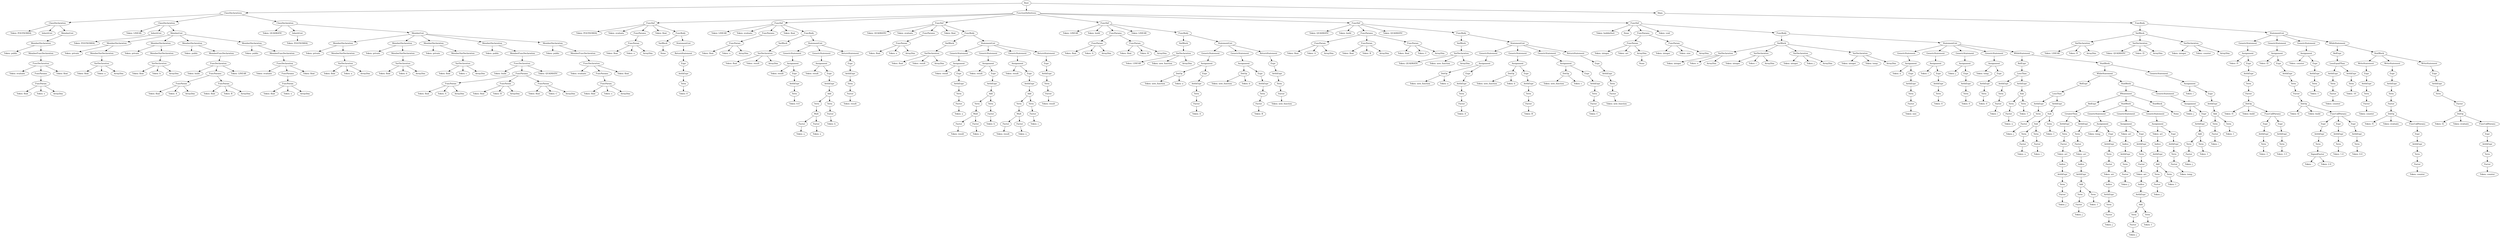 digraph AST {
"Root_0" [label="Root"];"Root_0" -> "ClassDeclarations_0";
"Root_0" -> "FunctionDefinitions_0";
"Root_0" -> "Main_0";
"ClassDeclarations_0" [label="ClassDeclarations"];"ClassDeclarations_0" -> "ClassDeclaration_0";
"ClassDeclarations_0" -> "ClassDeclaration_1";
"ClassDeclarations_0" -> "ClassDeclaration_2";
"FunctionDefinitions_0" [label="FunctionDefinitions"];"FunctionDefinitions_0" -> "FuncDef_0";
"FunctionDefinitions_0" -> "FuncDef_1";
"FunctionDefinitions_0" -> "FuncDef_2";
"FunctionDefinitions_0" -> "FuncDef_3";
"FunctionDefinitions_0" -> "FuncDef_4";
"FunctionDefinitions_0" -> "FuncDef_5";
"Main_0" [label="Main"];"Main_0" -> "FuncBody_0";
"ClassDeclaration_0" [label="ClassDeclaration"];"ClassDeclaration_0" -> "Token: POLYNOMIAL_0";
"ClassDeclaration_0" -> "InheritList_0";
"ClassDeclaration_0" -> "MemberList_0";
"ClassDeclaration_1" [label="ClassDeclaration"];"ClassDeclaration_1" -> "Token: LINEAR_0";
"ClassDeclaration_1" -> "InheritList_1";
"ClassDeclaration_1" -> "MemberList_1";
"ClassDeclaration_2" [label="ClassDeclaration"];"ClassDeclaration_2" -> "Token: QUADRATIC_0";
"ClassDeclaration_2" -> "InheritList_2";
"ClassDeclaration_2" -> "MemberList_2";
"FuncDef_0" [label="FuncDef"];"FuncDef_0" -> "Token: POLYNOMIAL_1";
"FuncDef_0" -> "Token: evaluate_0";
"FuncDef_0" -> "FuncParams_0";
"FuncDef_0" -> "Token: float_0";
"FuncDef_0" -> "FuncBody_1";
"FuncDef_1" [label="FuncDef"];"FuncDef_1" -> "Token: LINEAR_1";
"FuncDef_1" -> "Token: evaluate_1";
"FuncDef_1" -> "FuncParams_1";
"FuncDef_1" -> "Token: float_1";
"FuncDef_1" -> "FuncBody_2";
"FuncDef_2" [label="FuncDef"];"FuncDef_2" -> "Token: QUADRATIC_1";
"FuncDef_2" -> "Token: evaluate_2";
"FuncDef_2" -> "FuncParams_2";
"FuncDef_2" -> "Token: float_2";
"FuncDef_2" -> "FuncBody_3";
"FuncDef_3" [label="FuncDef"];"FuncDef_3" -> "Token: LINEAR_2";
"FuncDef_3" -> "Token: build_0";
"FuncDef_3" -> "FuncParams_3";
"FuncDef_3" -> "Token: LINEAR_3";
"FuncDef_3" -> "FuncBody_4";
"FuncDef_4" [label="FuncDef"];"FuncDef_4" -> "Token: QUADRATIC_2";
"FuncDef_4" -> "Token: build_1";
"FuncDef_4" -> "FuncParams_4";
"FuncDef_4" -> "Token: QUADRATIC_3";
"FuncDef_4" -> "FuncBody_5";
"FuncDef_5" [label="FuncDef"];"FuncDef_5" -> "Token: bubbleSort_0";
"FuncDef_5" -> "None_0";
"FuncDef_5" -> "FuncParams_5";
"FuncDef_5" -> "Token: void_0";
"FuncDef_5" -> "FuncBody_6";
"FuncBody_0" [label="FuncBody"];"FuncBody_0" -> "VarBlock_0";
"FuncBody_0" -> "StatementList_0";
"Token: POLYNOMIAL_0" [label="Token: POLYNOMIAL"];"InheritList_0" [label="InheritList"];"MemberList_0" [label="MemberList"];"MemberList_0" -> "MemberDeclaration_0";
"Token: LINEAR_0" [label="Token: LINEAR"];"InheritList_1" [label="InheritList"];"InheritList_1" -> "Token: POLYNOMIAL_2";
"MemberList_1" [label="MemberList"];"MemberList_1" -> "MemberDeclaration_1";
"MemberList_1" -> "MemberDeclaration_2";
"MemberList_1" -> "MemberDeclaration_3";
"MemberList_1" -> "MemberDeclaration_4";
"Token: QUADRATIC_0" [label="Token: QUADRATIC"];"InheritList_2" [label="InheritList"];"InheritList_2" -> "Token: POLYNOMIAL_3";
"MemberList_2" [label="MemberList"];"MemberList_2" -> "MemberDeclaration_5";
"MemberList_2" -> "MemberDeclaration_6";
"MemberList_2" -> "MemberDeclaration_7";
"MemberList_2" -> "MemberDeclaration_8";
"MemberList_2" -> "MemberDeclaration_9";
"Token: POLYNOMIAL_1" [label="Token: POLYNOMIAL"];"Token: evaluate_0" [label="Token: evaluate"];"FuncParams_0" [label="FuncParams"];"FuncParams_0" -> "FuncParam_0";
"Token: float_0" [label="Token: float"];"FuncBody_1" [label="FuncBody"];"FuncBody_1" -> "VarBlock_1";
"FuncBody_1" -> "StatementList_1";
"Token: LINEAR_1" [label="Token: LINEAR"];"Token: evaluate_1" [label="Token: evaluate"];"FuncParams_1" [label="FuncParams"];"FuncParams_1" -> "FuncParam_1";
"Token: float_1" [label="Token: float"];"FuncBody_2" [label="FuncBody"];"FuncBody_2" -> "VarBlock_2";
"FuncBody_2" -> "StatementList_2";
"Token: QUADRATIC_1" [label="Token: QUADRATIC"];"Token: evaluate_2" [label="Token: evaluate"];"FuncParams_2" [label="FuncParams"];"FuncParams_2" -> "FuncParam_2";
"Token: float_2" [label="Token: float"];"FuncBody_3" [label="FuncBody"];"FuncBody_3" -> "VarBlock_3";
"FuncBody_3" -> "StatementList_3";
"Token: LINEAR_2" [label="Token: LINEAR"];"Token: build_0" [label="Token: build"];"FuncParams_3" [label="FuncParams"];"FuncParams_3" -> "FuncParam_3";
"FuncParams_3" -> "FuncParam_4";
"Token: LINEAR_3" [label="Token: LINEAR"];"FuncBody_4" [label="FuncBody"];"FuncBody_4" -> "VarBlock_4";
"FuncBody_4" -> "StatementList_4";
"Token: QUADRATIC_2" [label="Token: QUADRATIC"];"Token: build_1" [label="Token: build"];"FuncParams_4" [label="FuncParams"];"FuncParams_4" -> "FuncParam_5";
"FuncParams_4" -> "FuncParam_6";
"FuncParams_4" -> "FuncParam_7";
"Token: QUADRATIC_3" [label="Token: QUADRATIC"];"FuncBody_5" [label="FuncBody"];"FuncBody_5" -> "VarBlock_5";
"FuncBody_5" -> "StatementList_5";
"Token: bubbleSort_0" [label="Token: bubbleSort"];"None_0" [label="None"];"FuncParams_5" [label="FuncParams"];"FuncParams_5" -> "FuncParam_8";
"FuncParams_5" -> "FuncParam_9";
"Token: void_0" [label="Token: void"];"FuncBody_6" [label="FuncBody"];"FuncBody_6" -> "VarBlock_6";
"FuncBody_6" -> "StatementList_6";
"VarBlock_0" [label="VarBlock"];"VarBlock_0" -> "VarDeclaration_0";
"VarBlock_0" -> "VarDeclaration_1";
"VarBlock_0" -> "VarDeclaration_2";
"StatementList_0" [label="StatementList"];"StatementList_0" -> "GenericStatement_0";
"StatementList_0" -> "GenericStatement_1";
"StatementList_0" -> "GenericStatement_2";
"StatementList_0" -> "WhileStatement_0";
"MemberDeclaration_0" [label="MemberDeclaration"];"MemberDeclaration_0" -> "Token: public_0";
"MemberDeclaration_0" -> "MemberFuncDeclaration_0";
"Token: POLYNOMIAL_2" [label="Token: POLYNOMIAL"];"MemberDeclaration_1" [label="MemberDeclaration"];"MemberDeclaration_1" -> "Token: private_0";
"MemberDeclaration_1" -> "MemberVarDeclaration_0";
"MemberDeclaration_2" [label="MemberDeclaration"];"MemberDeclaration_2" -> "Token: private_1";
"MemberDeclaration_2" -> "MemberVarDeclaration_1";
"MemberDeclaration_3" [label="MemberDeclaration"];"MemberDeclaration_3" -> "Token: public_1";
"MemberDeclaration_3" -> "MemberFuncDeclaration_1";
"MemberDeclaration_4" [label="MemberDeclaration"];"MemberDeclaration_4" -> "Token: public_2";
"MemberDeclaration_4" -> "MemberFuncDeclaration_2";
"Token: POLYNOMIAL_3" [label="Token: POLYNOMIAL"];"MemberDeclaration_5" [label="MemberDeclaration"];"MemberDeclaration_5" -> "Token: private_2";
"MemberDeclaration_5" -> "MemberVarDeclaration_2";
"MemberDeclaration_6" [label="MemberDeclaration"];"MemberDeclaration_6" -> "Token: private_3";
"MemberDeclaration_6" -> "MemberVarDeclaration_3";
"MemberDeclaration_7" [label="MemberDeclaration"];"MemberDeclaration_7" -> "Token: private_4";
"MemberDeclaration_7" -> "MemberVarDeclaration_4";
"MemberDeclaration_8" [label="MemberDeclaration"];"MemberDeclaration_8" -> "Token: public_3";
"MemberDeclaration_8" -> "MemberFuncDeclaration_3";
"MemberDeclaration_9" [label="MemberDeclaration"];"MemberDeclaration_9" -> "Token: public_4";
"MemberDeclaration_9" -> "MemberFuncDeclaration_4";
"FuncParam_0" [label="FuncParam"];"FuncParam_0" -> "Token: float_3";
"FuncParam_0" -> "Token: x_0";
"FuncParam_0" -> "ArrayDim_0";
"VarBlock_1" [label="VarBlock"];"VarBlock_1" -> "None_1";
"StatementList_1" [label="StatementList"];"StatementList_1" -> "ReturnStatement_0";
"FuncParam_1" [label="FuncParam"];"FuncParam_1" -> "Token: float_4";
"FuncParam_1" -> "Token: x_1";
"FuncParam_1" -> "ArrayDim_1";
"VarBlock_2" [label="VarBlock"];"VarBlock_2" -> "VarDeclaration_3";
"StatementList_2" [label="StatementList"];"StatementList_2" -> "GenericStatement_3";
"StatementList_2" -> "GenericStatement_4";
"StatementList_2" -> "ReturnStatement_1";
"FuncParam_2" [label="FuncParam"];"FuncParam_2" -> "Token: float_5";
"FuncParam_2" -> "Token: x_2";
"FuncParam_2" -> "ArrayDim_2";
"VarBlock_3" [label="VarBlock"];"VarBlock_3" -> "VarDeclaration_4";
"StatementList_3" [label="StatementList"];"StatementList_3" -> "GenericStatement_5";
"StatementList_3" -> "GenericStatement_6";
"StatementList_3" -> "GenericStatement_7";
"StatementList_3" -> "ReturnStatement_2";
"FuncParam_3" [label="FuncParam"];"FuncParam_3" -> "Token: float_6";
"FuncParam_3" -> "Token: A_0";
"FuncParam_3" -> "ArrayDim_3";
"FuncParam_4" [label="FuncParam"];"FuncParam_4" -> "Token: float_7";
"FuncParam_4" -> "Token: B_0";
"FuncParam_4" -> "ArrayDim_4";
"VarBlock_4" [label="VarBlock"];"VarBlock_4" -> "VarDeclaration_5";
"StatementList_4" [label="StatementList"];"StatementList_4" -> "GenericStatement_8";
"StatementList_4" -> "GenericStatement_9";
"StatementList_4" -> "ReturnStatement_3";
"FuncParam_5" [label="FuncParam"];"FuncParam_5" -> "Token: float_8";
"FuncParam_5" -> "Token: A_1";
"FuncParam_5" -> "ArrayDim_5";
"FuncParam_6" [label="FuncParam"];"FuncParam_6" -> "Token: float_9";
"FuncParam_6" -> "Token: B_1";
"FuncParam_6" -> "ArrayDim_6";
"FuncParam_7" [label="FuncParam"];"FuncParam_7" -> "Token: float_10";
"FuncParam_7" -> "Token: C_0";
"FuncParam_7" -> "ArrayDim_7";
"VarBlock_5" [label="VarBlock"];"VarBlock_5" -> "VarDeclaration_6";
"StatementList_5" [label="StatementList"];"StatementList_5" -> "GenericStatement_10";
"StatementList_5" -> "GenericStatement_11";
"StatementList_5" -> "GenericStatement_12";
"StatementList_5" -> "ReturnStatement_4";
"FuncParam_8" [label="FuncParam"];"FuncParam_8" -> "Token: integer_0";
"FuncParam_8" -> "Token: arr_0";
"FuncParam_8" -> "ArrayDim_8";
"FuncParam_9" [label="FuncParam"];"FuncParam_9" -> "Token: integer_1";
"FuncParam_9" -> "Token: size_0";
"FuncParam_9" -> "ArrayDim_9";
"VarBlock_6" [label="VarBlock"];"VarBlock_6" -> "VarDeclaration_7";
"VarBlock_6" -> "VarDeclaration_8";
"VarBlock_6" -> "VarDeclaration_9";
"VarBlock_6" -> "VarDeclaration_10";
"StatementList_6" [label="StatementList"];"StatementList_6" -> "GenericStatement_13";
"StatementList_6" -> "GenericStatement_14";
"StatementList_6" -> "GenericStatement_15";
"StatementList_6" -> "GenericStatement_16";
"StatementList_6" -> "WhileStatement_1";
"VarDeclaration_0" [label="VarDeclaration"];"VarDeclaration_0" -> "Token: LINEAR_4";
"VarDeclaration_0" -> "Token: f1_0";
"VarDeclaration_0" -> "ArrayDim_10";
"VarDeclaration_1" [label="VarDeclaration"];"VarDeclaration_1" -> "Token: QUADRATIC_4";
"VarDeclaration_1" -> "Token: f2_0";
"VarDeclaration_1" -> "ArrayDim_11";
"VarDeclaration_2" [label="VarDeclaration"];"VarDeclaration_2" -> "Token: integer_2";
"VarDeclaration_2" -> "Token: counter_0";
"VarDeclaration_2" -> "ArrayDim_12";
"GenericStatement_0" [label="GenericStatement"];"GenericStatement_0" -> "Assignment_0";
"GenericStatement_1" [label="GenericStatement"];"GenericStatement_1" -> "Assignment_1";
"GenericStatement_2" [label="GenericStatement"];"GenericStatement_2" -> "Assignment_2";
"WhileStatement_0" [label="WhileStatement"];"WhileStatement_0" -> "RelExpr_0";
"WhileStatement_0" -> "StatBlock_0";
"Token: public_0" [label="Token: public"];"MemberFuncDeclaration_0" [label="MemberFuncDeclaration"];"MemberFuncDeclaration_0" -> "FuncDeclaration_0";
"Token: private_0" [label="Token: private"];"MemberVarDeclaration_0" [label="MemberVarDeclaration"];"MemberVarDeclaration_0" -> "VarDeclaration_11";
"Token: private_1" [label="Token: private"];"MemberVarDeclaration_1" [label="MemberVarDeclaration"];"MemberVarDeclaration_1" -> "VarDeclaration_12";
"Token: public_1" [label="Token: public"];"MemberFuncDeclaration_1" [label="MemberFuncDeclaration"];"MemberFuncDeclaration_1" -> "FuncDeclaration_1";
"Token: public_2" [label="Token: public"];"MemberFuncDeclaration_2" [label="MemberFuncDeclaration"];"MemberFuncDeclaration_2" -> "FuncDeclaration_2";
"Token: private_2" [label="Token: private"];"MemberVarDeclaration_2" [label="MemberVarDeclaration"];"MemberVarDeclaration_2" -> "VarDeclaration_13";
"Token: private_3" [label="Token: private"];"MemberVarDeclaration_3" [label="MemberVarDeclaration"];"MemberVarDeclaration_3" -> "VarDeclaration_14";
"Token: private_4" [label="Token: private"];"MemberVarDeclaration_4" [label="MemberVarDeclaration"];"MemberVarDeclaration_4" -> "VarDeclaration_15";
"Token: public_3" [label="Token: public"];"MemberFuncDeclaration_3" [label="MemberFuncDeclaration"];"MemberFuncDeclaration_3" -> "FuncDeclaration_3";
"Token: public_4" [label="Token: public"];"MemberFuncDeclaration_4" [label="MemberFuncDeclaration"];"MemberFuncDeclaration_4" -> "FuncDeclaration_4";
"Token: float_3" [label="Token: float"];"Token: x_0" [label="Token: x"];"ArrayDim_0" [label="ArrayDim"];"None_1" [label="None"];"ReturnStatement_0" [label="ReturnStatement"];"ReturnStatement_0" -> "Expr_0";
"Token: float_4" [label="Token: float"];"Token: x_1" [label="Token: x"];"ArrayDim_1" [label="ArrayDim"];"VarDeclaration_3" [label="VarDeclaration"];"VarDeclaration_3" -> "Token: float_11";
"VarDeclaration_3" -> "Token: result_0";
"VarDeclaration_3" -> "ArrayDim_13";
"GenericStatement_3" [label="GenericStatement"];"GenericStatement_3" -> "Assignment_3";
"GenericStatement_4" [label="GenericStatement"];"GenericStatement_4" -> "Assignment_4";
"ReturnStatement_1" [label="ReturnStatement"];"ReturnStatement_1" -> "Expr_1";
"Token: float_5" [label="Token: float"];"Token: x_2" [label="Token: x"];"ArrayDim_2" [label="ArrayDim"];"VarDeclaration_4" [label="VarDeclaration"];"VarDeclaration_4" -> "Token: float_12";
"VarDeclaration_4" -> "Token: result_1";
"VarDeclaration_4" -> "ArrayDim_14";
"GenericStatement_5" [label="GenericStatement"];"GenericStatement_5" -> "Assignment_5";
"GenericStatement_6" [label="GenericStatement"];"GenericStatement_6" -> "Assignment_6";
"GenericStatement_7" [label="GenericStatement"];"GenericStatement_7" -> "Assignment_7";
"ReturnStatement_2" [label="ReturnStatement"];"ReturnStatement_2" -> "Expr_2";
"Token: float_6" [label="Token: float"];"Token: A_0" [label="Token: A"];"ArrayDim_3" [label="ArrayDim"];"Token: float_7" [label="Token: float"];"Token: B_0" [label="Token: B"];"ArrayDim_4" [label="ArrayDim"];"VarDeclaration_5" [label="VarDeclaration"];"VarDeclaration_5" -> "Token: LINEAR_5";
"VarDeclaration_5" -> "Token: new_function_0";
"VarDeclaration_5" -> "ArrayDim_15";
"GenericStatement_8" [label="GenericStatement"];"GenericStatement_8" -> "Assignment_8";
"GenericStatement_9" [label="GenericStatement"];"GenericStatement_9" -> "Assignment_9";
"ReturnStatement_3" [label="ReturnStatement"];"ReturnStatement_3" -> "Expr_3";
"Token: float_8" [label="Token: float"];"Token: A_1" [label="Token: A"];"ArrayDim_5" [label="ArrayDim"];"Token: float_9" [label="Token: float"];"Token: B_1" [label="Token: B"];"ArrayDim_6" [label="ArrayDim"];"Token: float_10" [label="Token: float"];"Token: C_0" [label="Token: C"];"ArrayDim_7" [label="ArrayDim"];"VarDeclaration_6" [label="VarDeclaration"];"VarDeclaration_6" -> "Token: QUADRATIC_5";
"VarDeclaration_6" -> "Token: new_function_1";
"VarDeclaration_6" -> "ArrayDim_16";
"GenericStatement_10" [label="GenericStatement"];"GenericStatement_10" -> "Assignment_10";
"GenericStatement_11" [label="GenericStatement"];"GenericStatement_11" -> "Assignment_11";
"GenericStatement_12" [label="GenericStatement"];"GenericStatement_12" -> "Assignment_12";
"ReturnStatement_4" [label="ReturnStatement"];"ReturnStatement_4" -> "Expr_4";
"Token: integer_0" [label="Token: integer"];"Token: arr_0" [label="Token: arr"];"ArrayDim_8" [label="ArrayDim"];"ArrayDim_8" -> "None_2";
"Token: integer_1" [label="Token: integer"];"Token: size_0" [label="Token: size"];"ArrayDim_9" [label="ArrayDim"];"VarDeclaration_7" [label="VarDeclaration"];"VarDeclaration_7" -> "Token: integer_3";
"VarDeclaration_7" -> "Token: n_0";
"VarDeclaration_7" -> "ArrayDim_17";
"VarDeclaration_8" [label="VarDeclaration"];"VarDeclaration_8" -> "Token: integer_4";
"VarDeclaration_8" -> "Token: i_0";
"VarDeclaration_8" -> "ArrayDim_18";
"VarDeclaration_9" [label="VarDeclaration"];"VarDeclaration_9" -> "Token: integer_5";
"VarDeclaration_9" -> "Token: j_0";
"VarDeclaration_9" -> "ArrayDim_19";
"VarDeclaration_10" [label="VarDeclaration"];"VarDeclaration_10" -> "Token: integer_6";
"VarDeclaration_10" -> "Token: temp_0";
"VarDeclaration_10" -> "ArrayDim_20";
"GenericStatement_13" [label="GenericStatement"];"GenericStatement_13" -> "Assignment_13";
"GenericStatement_14" [label="GenericStatement"];"GenericStatement_14" -> "Assignment_14";
"GenericStatement_15" [label="GenericStatement"];"GenericStatement_15" -> "Assignment_15";
"GenericStatement_16" [label="GenericStatement"];"GenericStatement_16" -> "Assignment_16";
"WhileStatement_1" [label="WhileStatement"];"WhileStatement_1" -> "RelExpr_1";
"WhileStatement_1" -> "StatBlock_1";
"Token: LINEAR_4" [label="Token: LINEAR"];"Token: f1_0" [label="Token: f1"];"ArrayDim_10" [label="ArrayDim"];"Token: QUADRATIC_4" [label="Token: QUADRATIC"];"Token: f2_0" [label="Token: f2"];"ArrayDim_11" [label="ArrayDim"];"Token: integer_2" [label="Token: integer"];"Token: counter_0" [label="Token: counter"];"ArrayDim_12" [label="ArrayDim"];"Assignment_0" [label="Assignment"];"Assignment_0" -> "Token: f1_1";
"Assignment_0" -> "Expr_5";
"Assignment_1" [label="Assignment"];"Assignment_1" -> "Token: f2_1";
"Assignment_1" -> "Expr_6";
"Assignment_2" [label="Assignment"];"Assignment_2" -> "Token: counter_1";
"Assignment_2" -> "Expr_7";
"RelExpr_0" [label="RelExpr"];"RelExpr_0" -> "LessEqualThan_0";
"StatBlock_0" [label="StatBlock"];"StatBlock_0" -> "WriteStatement_0";
"StatBlock_0" -> "WriteStatement_1";
"StatBlock_0" -> "WriteStatement_2";
"FuncDeclaration_0" [label="FuncDeclaration"];"FuncDeclaration_0" -> "Token: evaluate_3";
"FuncDeclaration_0" -> "FuncParams_6";
"FuncDeclaration_0" -> "Token: float_13";
"VarDeclaration_11" [label="VarDeclaration"];"VarDeclaration_11" -> "Token: float_14";
"VarDeclaration_11" -> "Token: a_0";
"VarDeclaration_11" -> "ArrayDim_21";
"VarDeclaration_12" [label="VarDeclaration"];"VarDeclaration_12" -> "Token: float_15";
"VarDeclaration_12" -> "Token: b_0";
"VarDeclaration_12" -> "ArrayDim_22";
"FuncDeclaration_1" [label="FuncDeclaration"];"FuncDeclaration_1" -> "Token: build_2";
"FuncDeclaration_1" -> "FuncParams_7";
"FuncDeclaration_1" -> "Token: LINEAR_6";
"FuncDeclaration_2" [label="FuncDeclaration"];"FuncDeclaration_2" -> "Token: evaluate_4";
"FuncDeclaration_2" -> "FuncParams_8";
"FuncDeclaration_2" -> "Token: float_16";
"VarDeclaration_13" [label="VarDeclaration"];"VarDeclaration_13" -> "Token: float_17";
"VarDeclaration_13" -> "Token: a_1";
"VarDeclaration_13" -> "ArrayDim_23";
"VarDeclaration_14" [label="VarDeclaration"];"VarDeclaration_14" -> "Token: float_18";
"VarDeclaration_14" -> "Token: b_1";
"VarDeclaration_14" -> "ArrayDim_24";
"VarDeclaration_15" [label="VarDeclaration"];"VarDeclaration_15" -> "Token: float_19";
"VarDeclaration_15" -> "Token: c_0";
"VarDeclaration_15" -> "ArrayDim_25";
"FuncDeclaration_3" [label="FuncDeclaration"];"FuncDeclaration_3" -> "Token: build_3";
"FuncDeclaration_3" -> "FuncParams_9";
"FuncDeclaration_3" -> "Token: QUADRATIC_6";
"FuncDeclaration_4" [label="FuncDeclaration"];"FuncDeclaration_4" -> "Token: evaluate_5";
"FuncDeclaration_4" -> "FuncParams_10";
"FuncDeclaration_4" -> "Token: float_20";
"Expr_0" [label="Expr"];"Expr_0" -> "ArithExpr_0";
"Token: float_11" [label="Token: float"];"Token: result_0" [label="Token: result"];"ArrayDim_13" [label="ArrayDim"];"Assignment_3" [label="Assignment"];"Assignment_3" -> "Token: result_2";
"Assignment_3" -> "Expr_8";
"Assignment_4" [label="Assignment"];"Assignment_4" -> "Token: result_3";
"Assignment_4" -> "Expr_9";
"Expr_1" [label="Expr"];"Expr_1" -> "ArithExpr_1";
"Token: float_12" [label="Token: float"];"Token: result_1" [label="Token: result"];"ArrayDim_14" [label="ArrayDim"];"Assignment_5" [label="Assignment"];"Assignment_5" -> "Token: result_4";
"Assignment_5" -> "Expr_10";
"Assignment_6" [label="Assignment"];"Assignment_6" -> "Token: result_5";
"Assignment_6" -> "Expr_11";
"Assignment_7" [label="Assignment"];"Assignment_7" -> "Token: result_6";
"Assignment_7" -> "Expr_12";
"Expr_2" [label="Expr"];"Expr_2" -> "ArithExpr_2";
"Token: LINEAR_5" [label="Token: LINEAR"];"Token: new_function_0" [label="Token: new_function"];"ArrayDim_15" [label="ArrayDim"];"Assignment_8" [label="Assignment"];"Assignment_8" -> "DotOp_0";
"Assignment_8" -> "Expr_13";
"Assignment_9" [label="Assignment"];"Assignment_9" -> "DotOp_1";
"Assignment_9" -> "Expr_14";
"Expr_3" [label="Expr"];"Expr_3" -> "ArithExpr_3";
"Token: QUADRATIC_5" [label="Token: QUADRATIC"];"Token: new_function_1" [label="Token: new_function"];"ArrayDim_16" [label="ArrayDim"];"Assignment_10" [label="Assignment"];"Assignment_10" -> "DotOp_2";
"Assignment_10" -> "Expr_15";
"Assignment_11" [label="Assignment"];"Assignment_11" -> "DotOp_3";
"Assignment_11" -> "Expr_16";
"Assignment_12" [label="Assignment"];"Assignment_12" -> "DotOp_4";
"Assignment_12" -> "Expr_17";
"Expr_4" [label="Expr"];"Expr_4" -> "ArithExpr_4";
"None_2" [label="None"];"Token: integer_3" [label="Token: integer"];"Token: n_0" [label="Token: n"];"ArrayDim_17" [label="ArrayDim"];"Token: integer_4" [label="Token: integer"];"Token: i_0" [label="Token: i"];"ArrayDim_18" [label="ArrayDim"];"Token: integer_5" [label="Token: integer"];"Token: j_0" [label="Token: j"];"ArrayDim_19" [label="ArrayDim"];"Token: integer_6" [label="Token: integer"];"Token: temp_0" [label="Token: temp"];"ArrayDim_20" [label="ArrayDim"];"Assignment_13" [label="Assignment"];"Assignment_13" -> "Token: n_1";
"Assignment_13" -> "Expr_18";
"Assignment_14" [label="Assignment"];"Assignment_14" -> "Token: i_1";
"Assignment_14" -> "Expr_19";
"Assignment_15" [label="Assignment"];"Assignment_15" -> "Token: j_1";
"Assignment_15" -> "Expr_20";
"Assignment_16" [label="Assignment"];"Assignment_16" -> "Token: temp_1";
"Assignment_16" -> "Expr_21";
"RelExpr_1" [label="RelExpr"];"RelExpr_1" -> "LessThan_0";
"StatBlock_1" [label="StatBlock"];"StatBlock_1" -> "WhileStatement_2";
"StatBlock_1" -> "GenericStatement_17";
"Token: f1_1" [label="Token: f1"];"Expr_5" [label="Expr"];"Expr_5" -> "ArithExpr_5";
"Token: f2_1" [label="Token: f2"];"Expr_6" [label="Expr"];"Expr_6" -> "ArithExpr_6";
"Token: counter_1" [label="Token: counter"];"Expr_7" [label="Expr"];"Expr_7" -> "ArithExpr_7";
"LessEqualThan_0" [label="LessEqualThan"];"LessEqualThan_0" -> "ArithExpr_8";
"LessEqualThan_0" -> "ArithExpr_9";
"WriteStatement_0" [label="WriteStatement"];"WriteStatement_0" -> "Expr_22";
"WriteStatement_1" [label="WriteStatement"];"WriteStatement_1" -> "Expr_23";
"WriteStatement_2" [label="WriteStatement"];"WriteStatement_2" -> "Expr_24";
"Token: evaluate_3" [label="Token: evaluate"];"FuncParams_6" [label="FuncParams"];"FuncParams_6" -> "FuncParam_10";
"Token: float_13" [label="Token: float"];"Token: float_14" [label="Token: float"];"Token: a_0" [label="Token: a"];"ArrayDim_21" [label="ArrayDim"];"Token: float_15" [label="Token: float"];"Token: b_0" [label="Token: b"];"ArrayDim_22" [label="ArrayDim"];"Token: build_2" [label="Token: build"];"FuncParams_7" [label="FuncParams"];"FuncParams_7" -> "FuncParam_11";
"FuncParams_7" -> "FuncParam_12";
"Token: LINEAR_6" [label="Token: LINEAR"];"Token: evaluate_4" [label="Token: evaluate"];"FuncParams_8" [label="FuncParams"];"FuncParams_8" -> "FuncParam_13";
"Token: float_16" [label="Token: float"];"Token: float_17" [label="Token: float"];"Token: a_1" [label="Token: a"];"ArrayDim_23" [label="ArrayDim"];"Token: float_18" [label="Token: float"];"Token: b_1" [label="Token: b"];"ArrayDim_24" [label="ArrayDim"];"Token: float_19" [label="Token: float"];"Token: c_0" [label="Token: c"];"ArrayDim_25" [label="ArrayDim"];"Token: build_3" [label="Token: build"];"FuncParams_9" [label="FuncParams"];"FuncParams_9" -> "FuncParam_14";
"FuncParams_9" -> "FuncParam_15";
"FuncParams_9" -> "FuncParam_16";
"Token: QUADRATIC_6" [label="Token: QUADRATIC"];"Token: evaluate_5" [label="Token: evaluate"];"FuncParams_10" [label="FuncParams"];"FuncParams_10" -> "FuncParam_17";
"Token: float_20" [label="Token: float"];"ArithExpr_0" [label="ArithExpr"];"ArithExpr_0" -> "Term_0";
"Token: result_2" [label="Token: result"];"Expr_8" [label="Expr"];"Expr_8" -> "ArithExpr_10";
"Token: result_3" [label="Token: result"];"Expr_9" [label="Expr"];"Expr_9" -> "ArithExpr_11";
"ArithExpr_1" [label="ArithExpr"];"ArithExpr_1" -> "Term_1";
"Token: result_4" [label="Token: result"];"Expr_10" [label="Expr"];"Expr_10" -> "ArithExpr_12";
"Token: result_5" [label="Token: result"];"Expr_11" [label="Expr"];"Expr_11" -> "ArithExpr_13";
"Token: result_6" [label="Token: result"];"Expr_12" [label="Expr"];"Expr_12" -> "ArithExpr_14";
"ArithExpr_2" [label="ArithExpr"];"ArithExpr_2" -> "Term_2";
"DotOp_0" [label="DotOp"];"DotOp_0" -> "Token: new_function_2";
"DotOp_0" -> "Token: a_2";
"Expr_13" [label="Expr"];"Expr_13" -> "ArithExpr_15";
"DotOp_1" [label="DotOp"];"DotOp_1" -> "Token: new_function_3";
"DotOp_1" -> "Token: b_2";
"Expr_14" [label="Expr"];"Expr_14" -> "ArithExpr_16";
"ArithExpr_3" [label="ArithExpr"];"ArithExpr_3" -> "Term_3";
"DotOp_2" [label="DotOp"];"DotOp_2" -> "Token: new_function_4";
"DotOp_2" -> "Token: a_3";
"Expr_15" [label="Expr"];"Expr_15" -> "ArithExpr_17";
"DotOp_3" [label="DotOp"];"DotOp_3" -> "Token: new_function_5";
"DotOp_3" -> "Token: b_3";
"Expr_16" [label="Expr"];"Expr_16" -> "ArithExpr_18";
"DotOp_4" [label="DotOp"];"DotOp_4" -> "Token: new_function_6";
"DotOp_4" -> "Token: c_1";
"Expr_17" [label="Expr"];"Expr_17" -> "ArithExpr_19";
"ArithExpr_4" [label="ArithExpr"];"ArithExpr_4" -> "Term_4";
"Token: n_1" [label="Token: n"];"Expr_18" [label="Expr"];"Expr_18" -> "ArithExpr_20";
"Token: i_1" [label="Token: i"];"Expr_19" [label="Expr"];"Expr_19" -> "ArithExpr_21";
"Token: j_1" [label="Token: j"];"Expr_20" [label="Expr"];"Expr_20" -> "ArithExpr_22";
"Token: temp_1" [label="Token: temp"];"Expr_21" [label="Expr"];"Expr_21" -> "ArithExpr_23";
"LessThan_0" [label="LessThan"];"LessThan_0" -> "ArithExpr_24";
"LessThan_0" -> "ArithExpr_25";
"WhileStatement_2" [label="WhileStatement"];"WhileStatement_2" -> "RelExpr_2";
"WhileStatement_2" -> "StatBlock_2";
"GenericStatement_17" [label="GenericStatement"];"GenericStatement_17" -> "Assignment_17";
"ArithExpr_5" [label="ArithExpr"];"ArithExpr_5" -> "Term_5";
"ArithExpr_6" [label="ArithExpr"];"ArithExpr_6" -> "Term_6";
"ArithExpr_7" [label="ArithExpr"];"ArithExpr_7" -> "Term_7";
"ArithExpr_8" [label="ArithExpr"];"ArithExpr_8" -> "Term_8";
"ArithExpr_9" [label="ArithExpr"];"ArithExpr_9" -> "Term_9";
"Expr_22" [label="Expr"];"Expr_22" -> "ArithExpr_26";
"Expr_23" [label="Expr"];"Expr_23" -> "ArithExpr_27";
"Expr_24" [label="Expr"];"Expr_24" -> "ArithExpr_28";
"FuncParam_10" [label="FuncParam"];"FuncParam_10" -> "Token: float_21";
"FuncParam_10" -> "Token: x_3";
"FuncParam_10" -> "ArrayDim_26";
"FuncParam_11" [label="FuncParam"];"FuncParam_11" -> "Token: float_22";
"FuncParam_11" -> "Token: A_2";
"FuncParam_11" -> "ArrayDim_27";
"FuncParam_12" [label="FuncParam"];"FuncParam_12" -> "Token: float_23";
"FuncParam_12" -> "Token: B_2";
"FuncParam_12" -> "ArrayDim_28";
"FuncParam_13" [label="FuncParam"];"FuncParam_13" -> "Token: float_24";
"FuncParam_13" -> "Token: x_4";
"FuncParam_13" -> "ArrayDim_29";
"FuncParam_14" [label="FuncParam"];"FuncParam_14" -> "Token: float_25";
"FuncParam_14" -> "Token: A_3";
"FuncParam_14" -> "ArrayDim_30";
"FuncParam_15" [label="FuncParam"];"FuncParam_15" -> "Token: float_26";
"FuncParam_15" -> "Token: B_3";
"FuncParam_15" -> "ArrayDim_31";
"FuncParam_16" [label="FuncParam"];"FuncParam_16" -> "Token: float_27";
"FuncParam_16" -> "Token: C_1";
"FuncParam_16" -> "ArrayDim_32";
"FuncParam_17" [label="FuncParam"];"FuncParam_17" -> "Token: float_28";
"FuncParam_17" -> "Token: x_5";
"FuncParam_17" -> "ArrayDim_33";
"Term_0" [label="Term"];"Term_0" -> "Token: 0_0";
"ArithExpr_10" [label="ArithExpr"];"ArithExpr_10" -> "Term_10";
"ArithExpr_11" [label="ArithExpr"];"ArithExpr_11" -> "Add_0";
"Term_1" [label="Term"];"Term_1" -> "Factor_0";
"ArithExpr_12" [label="ArithExpr"];"ArithExpr_12" -> "Term_11";
"ArithExpr_13" [label="ArithExpr"];"ArithExpr_13" -> "Add_1";
"ArithExpr_14" [label="ArithExpr"];"ArithExpr_14" -> "Add_2";
"Term_2" [label="Term"];"Term_2" -> "Factor_1";
"Token: new_function_2" [label="Token: new_function"];"Token: a_2" [label="Token: a"];"ArithExpr_15" [label="ArithExpr"];"ArithExpr_15" -> "Term_12";
"Token: new_function_3" [label="Token: new_function"];"Token: b_2" [label="Token: b"];"ArithExpr_16" [label="ArithExpr"];"ArithExpr_16" -> "Term_13";
"Term_3" [label="Term"];"Term_3" -> "Factor_2";
"Token: new_function_4" [label="Token: new_function"];"Token: a_3" [label="Token: a"];"ArithExpr_17" [label="ArithExpr"];"ArithExpr_17" -> "Term_14";
"Token: new_function_5" [label="Token: new_function"];"Token: b_3" [label="Token: b"];"ArithExpr_18" [label="ArithExpr"];"ArithExpr_18" -> "Term_15";
"Token: new_function_6" [label="Token: new_function"];"Token: c_1" [label="Token: c"];"ArithExpr_19" [label="ArithExpr"];"ArithExpr_19" -> "Term_16";
"Term_4" [label="Term"];"Term_4" -> "Factor_3";
"ArithExpr_20" [label="ArithExpr"];"ArithExpr_20" -> "Term_17";
"ArithExpr_21" [label="ArithExpr"];"ArithExpr_21" -> "Term_18";
"ArithExpr_22" [label="ArithExpr"];"ArithExpr_22" -> "Term_19";
"ArithExpr_23" [label="ArithExpr"];"ArithExpr_23" -> "Term_20";
"ArithExpr_24" [label="ArithExpr"];"ArithExpr_24" -> "Term_21";
"ArithExpr_25" [label="ArithExpr"];"ArithExpr_25" -> "Sub_0";
"RelExpr_2" [label="RelExpr"];"RelExpr_2" -> "LessThan_1";
"StatBlock_2" [label="StatBlock"];"StatBlock_2" -> "IfStatement_0";
"StatBlock_2" -> "GenericStatement_18";
"Assignment_17" [label="Assignment"];"Assignment_17" -> "Token: i_2";
"Assignment_17" -> "Expr_25";
"Term_5" [label="Term"];"Term_5" -> "Factor_4";
"Term_6" [label="Term"];"Term_6" -> "Factor_5";
"Term_7" [label="Term"];"Term_7" -> "Token: 1_0";
"Term_8" [label="Term"];"Term_8" -> "Factor_6";
"Term_9" [label="Term"];"Term_9" -> "Token: 10_0";
"ArithExpr_26" [label="ArithExpr"];"ArithExpr_26" -> "Term_22";
"ArithExpr_27" [label="ArithExpr"];"ArithExpr_27" -> "Term_23";
"ArithExpr_28" [label="ArithExpr"];"ArithExpr_28" -> "Term_24";
"Token: float_21" [label="Token: float"];"Token: x_3" [label="Token: x"];"ArrayDim_26" [label="ArrayDim"];"Token: float_22" [label="Token: float"];"Token: A_2" [label="Token: A"];"ArrayDim_27" [label="ArrayDim"];"Token: float_23" [label="Token: float"];"Token: B_2" [label="Token: B"];"ArrayDim_28" [label="ArrayDim"];"Token: float_24" [label="Token: float"];"Token: x_4" [label="Token: x"];"ArrayDim_29" [label="ArrayDim"];"Token: float_25" [label="Token: float"];"Token: A_3" [label="Token: A"];"ArrayDim_30" [label="ArrayDim"];"Token: float_26" [label="Token: float"];"Token: B_3" [label="Token: B"];"ArrayDim_31" [label="ArrayDim"];"Token: float_27" [label="Token: float"];"Token: C_1" [label="Token: C"];"ArrayDim_32" [label="ArrayDim"];"Token: float_28" [label="Token: float"];"Token: x_5" [label="Token: x"];"ArrayDim_33" [label="ArrayDim"];"Token: 0_0" [label="Token: 0"];"Term_10" [label="Term"];"Term_10" -> "Token: 0.0_0";
"Add_0" [label="Add"];"Add_0" -> "Term_25";
"Add_0" -> "Term_26";
"Factor_0" [label="Factor"];"Factor_0" -> "Token: result_7";
"Term_11" [label="Term"];"Term_11" -> "Factor_7";
"Add_1" [label="Add"];"Add_1" -> "Term_27";
"Add_1" -> "Term_28";
"Add_2" [label="Add"];"Add_2" -> "Term_29";
"Add_2" -> "Term_30";
"Factor_1" [label="Factor"];"Factor_1" -> "Token: result_8";
"Term_12" [label="Term"];"Term_12" -> "Factor_8";
"Term_13" [label="Term"];"Term_13" -> "Factor_9";
"Factor_2" [label="Factor"];"Factor_2" -> "Token: new_function_7";
"Term_14" [label="Term"];"Term_14" -> "Factor_10";
"Term_15" [label="Term"];"Term_15" -> "Factor_11";
"Term_16" [label="Term"];"Term_16" -> "Factor_12";
"Factor_3" [label="Factor"];"Factor_3" -> "Token: new_function_8";
"Term_17" [label="Term"];"Term_17" -> "Factor_13";
"Term_18" [label="Term"];"Term_18" -> "Token: 0_1";
"Term_19" [label="Term"];"Term_19" -> "Token: 0_2";
"Term_20" [label="Term"];"Term_20" -> "Token: 0_3";
"Term_21" [label="Term"];"Term_21" -> "Factor_14";
"Sub_0" [label="Sub"];"Sub_0" -> "Term_31";
"Sub_0" -> "Term_32";
"LessThan_1" [label="LessThan"];"LessThan_1" -> "ArithExpr_29";
"LessThan_1" -> "ArithExpr_30";
"IfStatement_0" [label="IfStatement"];"IfStatement_0" -> "RelExpr_3";
"IfStatement_0" -> "StatBlock_3";
"IfStatement_0" -> "StatBlock_4";
"GenericStatement_18" [label="GenericStatement"];"GenericStatement_18" -> "Assignment_18";
"Token: i_2" [label="Token: i"];"Expr_25" [label="Expr"];"Expr_25" -> "ArithExpr_31";
"Factor_4" [label="Factor"];"Factor_4" -> "DotOp_5";
"Factor_5" [label="Factor"];"Factor_5" -> "DotOp_6";
"Token: 1_0" [label="Token: 1"];"Factor_6" [label="Factor"];"Factor_6" -> "Token: counter_2";
"Token: 10_0" [label="Token: 10"];"Term_22" [label="Term"];"Term_22" -> "Factor_15";
"Term_23" [label="Term"];"Term_23" -> "Factor_16";
"Term_24" [label="Term"];"Term_24" -> "Factor_17";
"Token: 0.0_0" [label="Token: 0.0"];"Term_25" [label="Term"];"Term_25" -> "Mult_0";
"Term_26" [label="Term"];"Term_26" -> "Factor_18";
"Token: result_7" [label="Token: result"];"Factor_7" [label="Factor"];"Factor_7" -> "Token: a_4";
"Term_27" [label="Term"];"Term_27" -> "Mult_1";
"Term_28" [label="Term"];"Term_28" -> "Factor_19";
"Term_29" [label="Term"];"Term_29" -> "Mult_2";
"Term_30" [label="Term"];"Term_30" -> "Factor_20";
"Token: result_8" [label="Token: result"];"Factor_8" [label="Factor"];"Factor_8" -> "Token: A_4";
"Factor_9" [label="Factor"];"Factor_9" -> "Token: B_4";
"Token: new_function_7" [label="Token: new_function"];"Factor_10" [label="Factor"];"Factor_10" -> "Token: A_5";
"Factor_11" [label="Factor"];"Factor_11" -> "Token: B_5";
"Factor_12" [label="Factor"];"Factor_12" -> "Token: C_2";
"Token: new_function_8" [label="Token: new_function"];"Factor_13" [label="Factor"];"Factor_13" -> "Token: size_1";
"Token: 0_1" [label="Token: 0"];"Token: 0_2" [label="Token: 0"];"Token: 0_3" [label="Token: 0"];"Factor_14" [label="Factor"];"Factor_14" -> "Token: i_3";
"Term_31" [label="Term"];"Term_31" -> "Factor_21";
"Term_32" [label="Term"];"Term_32" -> "Token: 1_1";
"ArithExpr_29" [label="ArithExpr"];"ArithExpr_29" -> "Term_33";
"ArithExpr_30" [label="ArithExpr"];"ArithExpr_30" -> "Sub_1";
"RelExpr_3" [label="RelExpr"];"RelExpr_3" -> "GreaterThan_0";
"StatBlock_3" [label="StatBlock"];"StatBlock_3" -> "GenericStatement_19";
"StatBlock_3" -> "GenericStatement_20";
"StatBlock_3" -> "GenericStatement_21";
"StatBlock_4" [label="StatBlock"];"StatBlock_4" -> "None_3";
"Assignment_18" [label="Assignment"];"Assignment_18" -> "Token: j_2";
"Assignment_18" -> "Expr_26";
"ArithExpr_31" [label="ArithExpr"];"ArithExpr_31" -> "Add_3";
"DotOp_5" [label="DotOp"];"DotOp_5" -> "Token: f1_2";
"DotOp_5" -> "Token: build_4";
"DotOp_5" -> "FuncCallParams_0";
"DotOp_6" [label="DotOp"];"DotOp_6" -> "Token: f2_2";
"DotOp_6" -> "Token: build_5";
"DotOp_6" -> "FuncCallParams_1";
"Token: counter_2" [label="Token: counter"];"Factor_15" [label="Factor"];"Factor_15" -> "Token: counter_3";
"Factor_16" [label="Factor"];"Factor_16" -> "DotOp_7";
"Factor_17" [label="Factor"];"Factor_17" -> "DotOp_8";
"Mult_0" [label="Mult"];"Mult_0" -> "Factor_22";
"Mult_0" -> "Factor_23";
"Factor_18" [label="Factor"];"Factor_18" -> "Token: b_4";
"Token: a_4" [label="Token: a"];"Mult_1" [label="Mult"];"Mult_1" -> "Factor_24";
"Mult_1" -> "Factor_25";
"Factor_19" [label="Factor"];"Factor_19" -> "Token: b_5";
"Mult_2" [label="Mult"];"Mult_2" -> "Factor_26";
"Mult_2" -> "Factor_27";
"Factor_20" [label="Factor"];"Factor_20" -> "Token: c_2";
"Token: A_4" [label="Token: A"];"Token: B_4" [label="Token: B"];"Token: A_5" [label="Token: A"];"Token: B_5" [label="Token: B"];"Token: C_2" [label="Token: C"];"Token: size_1" [label="Token: size"];"Token: i_3" [label="Token: i"];"Factor_21" [label="Factor"];"Factor_21" -> "Token: n_2";
"Token: 1_1" [label="Token: 1"];"Term_33" [label="Term"];"Term_33" -> "Factor_28";
"Sub_1" [label="Sub"];"Sub_1" -> "Sub_2";
"Sub_1" -> "Term_34";
"GreaterThan_0" [label="GreaterThan"];"GreaterThan_0" -> "ArithExpr_32";
"GreaterThan_0" -> "ArithExpr_33";
"GenericStatement_19" [label="GenericStatement"];"GenericStatement_19" -> "Assignment_19";
"GenericStatement_20" [label="GenericStatement"];"GenericStatement_20" -> "Assignment_20";
"GenericStatement_21" [label="GenericStatement"];"GenericStatement_21" -> "Assignment_21";
"None_3" [label="None"];"Token: j_2" [label="Token: j"];"Expr_26" [label="Expr"];"Expr_26" -> "ArithExpr_34";
"Add_3" [label="Add"];"Add_3" -> "Term_35";
"Add_3" -> "Term_36";
"Token: f1_2" [label="Token: f1"];"Token: build_4" [label="Token: build"];"FuncCallParams_0" [label="FuncCallParams"];"FuncCallParams_0" -> "Expr_27";
"FuncCallParams_0" -> "Expr_28";
"Token: f2_2" [label="Token: f2"];"Token: build_5" [label="Token: build"];"FuncCallParams_1" [label="FuncCallParams"];"FuncCallParams_1" -> "Expr_29";
"FuncCallParams_1" -> "Expr_30";
"FuncCallParams_1" -> "Expr_31";
"Token: counter_3" [label="Token: counter"];"DotOp_7" [label="DotOp"];"DotOp_7" -> "Token: f1_3";
"DotOp_7" -> "Token: evaluate_6";
"DotOp_7" -> "FuncCallParams_2";
"DotOp_8" [label="DotOp"];"DotOp_8" -> "Token: f2_3";
"DotOp_8" -> "Token: evaluate_7";
"DotOp_8" -> "FuncCallParams_3";
"Factor_22" [label="Factor"];"Factor_22" -> "Token: a_5";
"Factor_23" [label="Factor"];"Factor_23" -> "Token: x_6";
"Token: b_4" [label="Token: b"];"Factor_24" [label="Factor"];"Factor_24" -> "Token: result_9";
"Factor_25" [label="Factor"];"Factor_25" -> "Token: x_7";
"Token: b_5" [label="Token: b"];"Factor_26" [label="Factor"];"Factor_26" -> "Token: result_10";
"Factor_27" [label="Factor"];"Factor_27" -> "Token: x_8";
"Token: c_2" [label="Token: c"];"Token: n_2" [label="Token: n"];"Factor_28" [label="Factor"];"Factor_28" -> "Token: j_3";
"Sub_2" [label="Sub"];"Sub_2" -> "Term_37";
"Sub_2" -> "Term_38";
"Term_34" [label="Term"];"Term_34" -> "Token: 1_2";
"ArithExpr_32" [label="ArithExpr"];"ArithExpr_32" -> "Term_39";
"ArithExpr_33" [label="ArithExpr"];"ArithExpr_33" -> "Term_40";
"Assignment_19" [label="Assignment"];"Assignment_19" -> "Token: temp_2";
"Assignment_19" -> "Expr_32";
"Assignment_20" [label="Assignment"];"Assignment_20" -> "Token: arr_1";
"Assignment_20" -> "Expr_33";
"Assignment_21" [label="Assignment"];"Assignment_21" -> "Token: arr_2";
"Assignment_21" -> "Expr_34";
"ArithExpr_34" [label="ArithExpr"];"ArithExpr_34" -> "Add_4";
"Term_35" [label="Term"];"Term_35" -> "Factor_29";
"Term_36" [label="Term"];"Term_36" -> "Token: 1_3";
"Expr_27" [label="Expr"];"Expr_27" -> "ArithExpr_35";
"Expr_28" [label="Expr"];"Expr_28" -> "ArithExpr_36";
"Expr_29" [label="Expr"];"Expr_29" -> "ArithExpr_37";
"Expr_30" [label="Expr"];"Expr_30" -> "ArithExpr_38";
"Expr_31" [label="Expr"];"Expr_31" -> "ArithExpr_39";
"Token: f1_3" [label="Token: f1"];"Token: evaluate_6" [label="Token: evaluate"];"FuncCallParams_2" [label="FuncCallParams"];"FuncCallParams_2" -> "Expr_35";
"Token: f2_3" [label="Token: f2"];"Token: evaluate_7" [label="Token: evaluate"];"FuncCallParams_3" [label="FuncCallParams"];"FuncCallParams_3" -> "Expr_36";
"Token: a_5" [label="Token: a"];"Token: x_6" [label="Token: x"];"Token: result_9" [label="Token: result"];"Token: x_7" [label="Token: x"];"Token: result_10" [label="Token: result"];"Token: x_8" [label="Token: x"];"Token: j_3" [label="Token: j"];"Term_37" [label="Term"];"Term_37" -> "Factor_30";
"Term_38" [label="Term"];"Term_38" -> "Factor_31";
"Token: 1_2" [label="Token: 1"];"Term_39" [label="Term"];"Term_39" -> "Factor_32";
"Term_40" [label="Term"];"Term_40" -> "Factor_33";
"Token: temp_2" [label="Token: temp"];"Expr_32" [label="Expr"];"Expr_32" -> "ArithExpr_40";
"Token: arr_1" [label="Token: arr"];"Token: arr_1" -> "Indice_0";
"Expr_33" [label="Expr"];"Expr_33" -> "ArithExpr_41";
"Token: arr_2" [label="Token: arr"];"Token: arr_2" -> "Indice_1";
"Expr_34" [label="Expr"];"Expr_34" -> "ArithExpr_42";
"Add_4" [label="Add"];"Add_4" -> "Term_41";
"Add_4" -> "Term_42";
"Factor_29" [label="Factor"];"Factor_29" -> "Token: i_4";
"Token: 1_3" [label="Token: 1"];"ArithExpr_35" [label="ArithExpr"];"ArithExpr_35" -> "Term_43";
"ArithExpr_36" [label="ArithExpr"];"ArithExpr_36" -> "Term_44";
"ArithExpr_37" [label="ArithExpr"];"ArithExpr_37" -> "Term_45";
"ArithExpr_38" [label="ArithExpr"];"ArithExpr_38" -> "Term_46";
"ArithExpr_39" [label="ArithExpr"];"ArithExpr_39" -> "Term_47";
"Expr_35" [label="Expr"];"Expr_35" -> "ArithExpr_43";
"Expr_36" [label="Expr"];"Expr_36" -> "ArithExpr_44";
"Factor_30" [label="Factor"];"Factor_30" -> "Token: n_3";
"Factor_31" [label="Factor"];"Factor_31" -> "Token: i_5";
"Factor_32" [label="Factor"];"Factor_32" -> "Token: arr_3";
"Factor_33" [label="Factor"];"Factor_33" -> "Token: arr_4";
"ArithExpr_40" [label="ArithExpr"];"ArithExpr_40" -> "Term_48";
"Indice_0" [label="Indice"];"Indice_0" -> "ArithExpr_45";
"ArithExpr_41" [label="ArithExpr"];"ArithExpr_41" -> "Term_49";
"Indice_1" [label="Indice"];"Indice_1" -> "ArithExpr_46";
"ArithExpr_42" [label="ArithExpr"];"ArithExpr_42" -> "Term_50";
"Term_41" [label="Term"];"Term_41" -> "Factor_34";
"Term_42" [label="Term"];"Term_42" -> "Token: 1_4";
"Token: i_4" [label="Token: i"];"Term_43" [label="Term"];"Term_43" -> "Token: 2_0";
"Term_44" [label="Term"];"Term_44" -> "Token: 3.5_0";
"Term_45" [label="Term"];"Term_45" -> "SignedFactor_0";
"Term_46" [label="Term"];"Term_46" -> "Token: 1.0_0";
"Term_47" [label="Term"];"Term_47" -> "Token: 0.0_1";
"ArithExpr_43" [label="ArithExpr"];"ArithExpr_43" -> "Term_51";
"ArithExpr_44" [label="ArithExpr"];"ArithExpr_44" -> "Term_52";
"Token: n_3" [label="Token: n"];"Token: i_5" [label="Token: i"];"Token: arr_3" [label="Token: arr"];"Token: arr_3" -> "Indice_2";
"Token: arr_4" [label="Token: arr"];"Token: arr_4" -> "Indice_3";
"Term_48" [label="Term"];"Term_48" -> "Factor_35";
"ArithExpr_45" [label="ArithExpr"];"ArithExpr_45" -> "Term_53";
"Term_49" [label="Term"];"Term_49" -> "Factor_36";
"ArithExpr_46" [label="ArithExpr"];"ArithExpr_46" -> "Add_5";
"Term_50" [label="Term"];"Term_50" -> "Factor_37";
"Factor_34" [label="Factor"];"Factor_34" -> "Token: j_4";
"Token: 1_4" [label="Token: 1"];"Token: 2_0" [label="Token: 2"];"Token: 3.5_0" [label="Token: 3.5"];"SignedFactor_0" [label="SignedFactor"];"SignedFactor_0" -> "Token: -_0";
"SignedFactor_0" -> "Token: 2.0_0";
"Token: 1.0_0" [label="Token: 1.0"];"Token: 0.0_1" [label="Token: 0.0"];"Term_51" [label="Term"];"Term_51" -> "Factor_38";
"Term_52" [label="Term"];"Term_52" -> "Factor_39";
"Indice_2" [label="Indice"];"Indice_2" -> "ArithExpr_47";
"Indice_3" [label="Indice"];"Indice_3" -> "ArithExpr_48";
"Factor_35" [label="Factor"];"Factor_35" -> "Token: arr_5";
"Term_53" [label="Term"];"Term_53" -> "Factor_40";
"Factor_36" [label="Factor"];"Factor_36" -> "Token: arr_6";
"Add_5" [label="Add"];"Add_5" -> "Term_54";
"Add_5" -> "Term_55";
"Factor_37" [label="Factor"];"Factor_37" -> "Token: temp_3";
"Token: j_4" [label="Token: j"];"Token: -_0" [label="Token: -"];"Token: 2.0_0" [label="Token: 2.0"];"Factor_38" [label="Factor"];"Factor_38" -> "Token: counter_4";
"Factor_39" [label="Factor"];"Factor_39" -> "Token: counter_5";
"ArithExpr_47" [label="ArithExpr"];"ArithExpr_47" -> "Term_56";
"ArithExpr_48" [label="ArithExpr"];"ArithExpr_48" -> "Add_6";
"Token: arr_5" [label="Token: arr"];"Token: arr_5" -> "Indice_4";
"Factor_40" [label="Factor"];"Factor_40" -> "Token: j_5";
"Token: arr_6" [label="Token: arr"];"Token: arr_6" -> "Indice_5";
"Term_54" [label="Term"];"Term_54" -> "Factor_41";
"Term_55" [label="Term"];"Term_55" -> "Token: 1_5";
"Token: temp_3" [label="Token: temp"];"Token: counter_4" [label="Token: counter"];"Token: counter_5" [label="Token: counter"];"Term_56" [label="Term"];"Term_56" -> "Factor_42";
"Add_6" [label="Add"];"Add_6" -> "Term_57";
"Add_6" -> "Term_58";
"Indice_4" [label="Indice"];"Indice_4" -> "ArithExpr_49";
"Token: j_5" [label="Token: j"];"Indice_5" [label="Indice"];"Indice_5" -> "ArithExpr_50";
"Factor_41" [label="Factor"];"Factor_41" -> "Token: j_6";
"Token: 1_5" [label="Token: 1"];"Factor_42" [label="Factor"];"Factor_42" -> "Token: j_7";
"Term_57" [label="Term"];"Term_57" -> "Factor_43";
"Term_58" [label="Term"];"Term_58" -> "Token: 1_6";
"ArithExpr_49" [label="ArithExpr"];"ArithExpr_49" -> "Term_59";
"ArithExpr_50" [label="ArithExpr"];"ArithExpr_50" -> "Add_7";
"Token: j_6" [label="Token: j"];"Token: j_7" [label="Token: j"];"Factor_43" [label="Factor"];"Factor_43" -> "Token: j_8";
"Token: 1_6" [label="Token: 1"];"Term_59" [label="Term"];"Term_59" -> "Factor_44";
"Add_7" [label="Add"];"Add_7" -> "Term_60";
"Add_7" -> "Term_61";
"Token: j_8" [label="Token: j"];"Factor_44" [label="Factor"];"Factor_44" -> "Token: j_9";
"Term_60" [label="Term"];"Term_60" -> "Factor_45";
"Term_61" [label="Term"];"Term_61" -> "Token: 1_7";
"Token: j_9" [label="Token: j"];"Factor_45" [label="Factor"];"Factor_45" -> "Token: j_10";
"Token: 1_7" [label="Token: 1"];"Token: j_10" [label="Token: j"];}